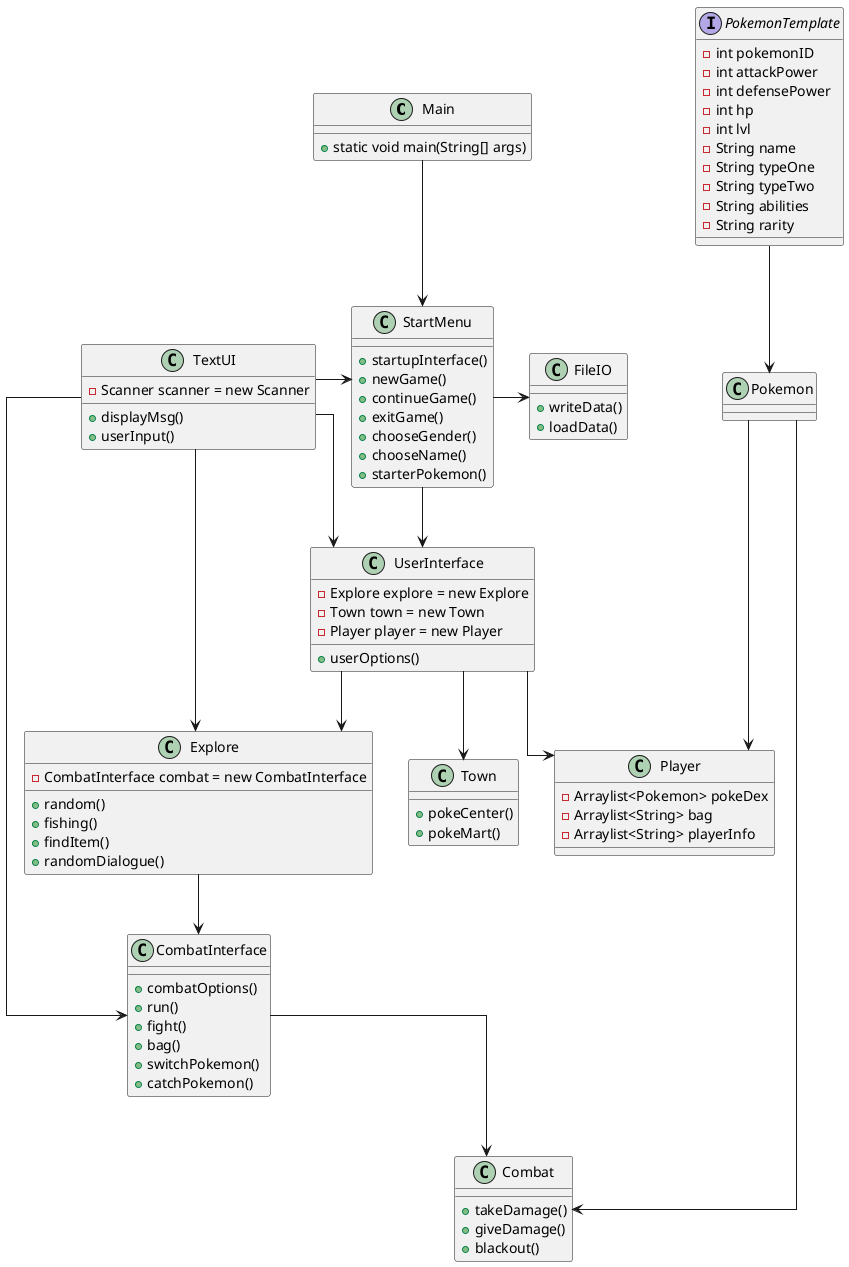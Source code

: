 @startuml
'https://plantuml.com/class-diagram
skinparam linetype polyline
skinparam linetype ortho

class Main{
+ static void main(String[] args)
}

class StartMenu {
+ startupInterface()
+ newGame()
+ continueGame()
+ exitGame()
+ chooseGender()
+ chooseName()
+ starterPokemon()
}

interface PokemonTemplate{
- int pokemonID
- int attackPower
- int defensePower
- int hp
- int lvl
- String name
- String typeOne
- String typeTwo
- String abilities
- String rarity
}

class Pokemon{

}

class Combat{
+ takeDamage()
+ giveDamage()
+ blackout()
}

class CombatInterface{
+ combatOptions()
+ run()
+ fight()
+ bag()
+ switchPokemon()
+ catchPokemon()

}

class Player{
- Arraylist<Pokemon> pokeDex
- Arraylist<String> bag
- Arraylist<String> playerInfo

}

class UserInterface {
- Explore explore = new Explore
- Town town = new Town
- Player player = new Player
+ userOptions()
}

class Town {
+ pokeCenter()
+ pokeMart()
}

class Explore {
- CombatInterface combat = new CombatInterface
+ random()
+ fishing()
+ findItem()
+ randomDialogue()
}

class FileIO{
+ writeData()
+ loadData()
}
class TextUI{
- Scanner scanner = new Scanner
+ displayMsg()
+ userInput()
}

Main --> StartMenu
StartMenu --> UserInterface
UserInterface --> Player
UserInterface --> Town
UserInterface --> Explore
Explore --> CombatInterface
CombatInterface --> Combat
PokemonTemplate --> Pokemon
Pokemon ---> Player
Pokemon ---> Combat
StartMenu -> FileIO
TextUI -> StartMenu
TextUI --> UserInterface
TextUI --> Explore
TextUI --> CombatInterface


@enduml